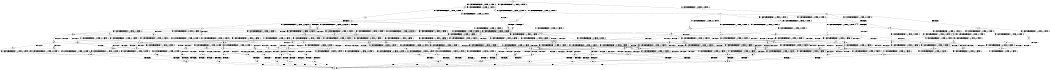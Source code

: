 digraph BCG {
size = "7, 10.5";
center = TRUE;
node [shape = circle];
0 [peripheries = 2];
0 -> 1 [label = "EX !0 !ATOMIC_EXCH_BRANCH (1, +1, TRUE, +0, 2, TRUE) !:0:"];
0 -> 2 [label = "EX !1 !ATOMIC_EXCH_BRANCH (1, +0, TRUE, +0, 1, TRUE) !:0:"];
0 -> 3 [label = "EX !2 !ATOMIC_EXCH_BRANCH (1, +0, FALSE, +0, 3, TRUE) !:0:"];
0 -> 4 [label = "EX !0 !ATOMIC_EXCH_BRANCH (1, +1, TRUE, +0, 2, TRUE) !:0:"];
1 -> 5 [label = "TERMINATE !0"];
2 -> 6 [label = "EX !0 !ATOMIC_EXCH_BRANCH (1, +1, TRUE, +0, 2, TRUE) !:0:"];
2 -> 7 [label = "EX !2 !ATOMIC_EXCH_BRANCH (1, +0, FALSE, +0, 3, TRUE) !:0:"];
2 -> 8 [label = "EX !0 !ATOMIC_EXCH_BRANCH (1, +1, TRUE, +0, 2, TRUE) !:0:"];
2 -> 2 [label = "EX !1 !ATOMIC_EXCH_BRANCH (1, +0, TRUE, +0, 1, TRUE) !:0:"];
3 -> 9 [label = "EX !0 !ATOMIC_EXCH_BRANCH (1, +1, TRUE, +0, 2, TRUE) !:0:"];
3 -> 10 [label = "TERMINATE !2"];
3 -> 11 [label = "EX !1 !ATOMIC_EXCH_BRANCH (1, +0, TRUE, +0, 1, TRUE) !:0:"];
3 -> 12 [label = "EX !0 !ATOMIC_EXCH_BRANCH (1, +1, TRUE, +0, 2, TRUE) !:0:"];
4 -> 5 [label = "TERMINATE !0"];
4 -> 13 [label = "TERMINATE !0"];
4 -> 14 [label = "EX !1 !ATOMIC_EXCH_BRANCH (1, +0, TRUE, +0, 1, FALSE) !:0:"];
4 -> 15 [label = "EX !2 !ATOMIC_EXCH_BRANCH (1, +0, FALSE, +0, 3, FALSE) !:0:"];
5 -> 16 [label = "EX !1 !ATOMIC_EXCH_BRANCH (1, +0, TRUE, +0, 1, FALSE) !:1:"];
6 -> 17 [label = "TERMINATE !0"];
7 -> 18 [label = "EX !0 !ATOMIC_EXCH_BRANCH (1, +1, TRUE, +0, 2, TRUE) !:0:"];
7 -> 19 [label = "TERMINATE !2"];
7 -> 20 [label = "EX !0 !ATOMIC_EXCH_BRANCH (1, +1, TRUE, +0, 2, TRUE) !:0:"];
7 -> 11 [label = "EX !1 !ATOMIC_EXCH_BRANCH (1, +0, TRUE, +0, 1, TRUE) !:0:"];
8 -> 17 [label = "TERMINATE !0"];
8 -> 21 [label = "TERMINATE !0"];
8 -> 22 [label = "EX !2 !ATOMIC_EXCH_BRANCH (1, +0, FALSE, +0, 3, FALSE) !:0:"];
8 -> 14 [label = "EX !1 !ATOMIC_EXCH_BRANCH (1, +0, TRUE, +0, 1, FALSE) !:0:"];
9 -> 23 [label = "TERMINATE !0"];
10 -> 24 [label = "EX !0 !ATOMIC_EXCH_BRANCH (1, +1, TRUE, +0, 2, TRUE) !:0:"];
10 -> 25 [label = "EX !1 !ATOMIC_EXCH_BRANCH (1, +0, TRUE, +0, 1, TRUE) !:0:"];
10 -> 26 [label = "EX !0 !ATOMIC_EXCH_BRANCH (1, +1, TRUE, +0, 2, TRUE) !:0:"];
11 -> 18 [label = "EX !0 !ATOMIC_EXCH_BRANCH (1, +1, TRUE, +0, 2, TRUE) !:0:"];
11 -> 19 [label = "TERMINATE !2"];
11 -> 20 [label = "EX !0 !ATOMIC_EXCH_BRANCH (1, +1, TRUE, +0, 2, TRUE) !:0:"];
11 -> 11 [label = "EX !1 !ATOMIC_EXCH_BRANCH (1, +0, TRUE, +0, 1, TRUE) !:0:"];
12 -> 23 [label = "TERMINATE !0"];
12 -> 27 [label = "TERMINATE !2"];
12 -> 28 [label = "TERMINATE !0"];
12 -> 29 [label = "EX !1 !ATOMIC_EXCH_BRANCH (1, +0, TRUE, +0, 1, FALSE) !:0:"];
13 -> 16 [label = "EX !1 !ATOMIC_EXCH_BRANCH (1, +0, TRUE, +0, 1, FALSE) !:1:"];
13 -> 30 [label = "EX !1 !ATOMIC_EXCH_BRANCH (1, +0, TRUE, +0, 1, FALSE) !:1:"];
13 -> 31 [label = "EX !2 !ATOMIC_EXCH_BRANCH (1, +0, FALSE, +0, 3, FALSE) !:1:"];
14 -> 32 [label = "TERMINATE !0"];
14 -> 33 [label = "TERMINATE !1"];
14 -> 34 [label = "TERMINATE !0"];
14 -> 35 [label = "EX !2 !ATOMIC_EXCH_BRANCH (1, +0, FALSE, +0, 3, TRUE) !:0:"];
15 -> 36 [label = "TERMINATE !0"];
15 -> 37 [label = "TERMINATE !0"];
15 -> 38 [label = "EX !1 !ATOMIC_EXCH_BRANCH (1, +0, TRUE, +0, 1, FALSE) !:0:"];
15 -> 39 [label = "EX !2 !ATOMIC_EXCH_BRANCH (1, +1, TRUE, +0, 3, FALSE) !:0:"];
16 -> 40 [label = "TERMINATE !1"];
17 -> 16 [label = "EX !1 !ATOMIC_EXCH_BRANCH (1, +0, TRUE, +0, 1, FALSE) !:1:"];
18 -> 41 [label = "TERMINATE !0"];
19 -> 42 [label = "EX !0 !ATOMIC_EXCH_BRANCH (1, +1, TRUE, +0, 2, TRUE) !:0:"];
19 -> 43 [label = "EX !0 !ATOMIC_EXCH_BRANCH (1, +1, TRUE, +0, 2, TRUE) !:0:"];
19 -> 25 [label = "EX !1 !ATOMIC_EXCH_BRANCH (1, +0, TRUE, +0, 1, TRUE) !:0:"];
20 -> 41 [label = "TERMINATE !0"];
20 -> 44 [label = "TERMINATE !2"];
20 -> 45 [label = "TERMINATE !0"];
20 -> 29 [label = "EX !1 !ATOMIC_EXCH_BRANCH (1, +0, TRUE, +0, 1, FALSE) !:0:"];
21 -> 16 [label = "EX !1 !ATOMIC_EXCH_BRANCH (1, +0, TRUE, +0, 1, FALSE) !:1:"];
21 -> 46 [label = "EX !2 !ATOMIC_EXCH_BRANCH (1, +0, FALSE, +0, 3, FALSE) !:1:"];
21 -> 30 [label = "EX !1 !ATOMIC_EXCH_BRANCH (1, +0, TRUE, +0, 1, FALSE) !:1:"];
22 -> 47 [label = "TERMINATE !0"];
22 -> 48 [label = "TERMINATE !0"];
22 -> 49 [label = "EX !2 !ATOMIC_EXCH_BRANCH (1, +1, TRUE, +0, 3, FALSE) !:0:"];
22 -> 38 [label = "EX !1 !ATOMIC_EXCH_BRANCH (1, +0, TRUE, +0, 1, FALSE) !:0:"];
23 -> 50 [label = "EX !1 !ATOMIC_EXCH_BRANCH (1, +0, TRUE, +0, 1, FALSE) !:1:"];
24 -> 51 [label = "TERMINATE !0"];
25 -> 42 [label = "EX !0 !ATOMIC_EXCH_BRANCH (1, +1, TRUE, +0, 2, TRUE) !:0:"];
25 -> 43 [label = "EX !0 !ATOMIC_EXCH_BRANCH (1, +1, TRUE, +0, 2, TRUE) !:0:"];
25 -> 25 [label = "EX !1 !ATOMIC_EXCH_BRANCH (1, +0, TRUE, +0, 1, TRUE) !:0:"];
26 -> 51 [label = "TERMINATE !0"];
26 -> 52 [label = "TERMINATE !0"];
26 -> 53 [label = "EX !1 !ATOMIC_EXCH_BRANCH (1, +0, TRUE, +0, 1, FALSE) !:0:"];
27 -> 51 [label = "TERMINATE !0"];
27 -> 52 [label = "TERMINATE !0"];
27 -> 53 [label = "EX !1 !ATOMIC_EXCH_BRANCH (1, +0, TRUE, +0, 1, FALSE) !:0:"];
28 -> 50 [label = "EX !1 !ATOMIC_EXCH_BRANCH (1, +0, TRUE, +0, 1, FALSE) !:1:"];
28 -> 54 [label = "TERMINATE !2"];
28 -> 55 [label = "EX !1 !ATOMIC_EXCH_BRANCH (1, +0, TRUE, +0, 1, FALSE) !:1:"];
29 -> 56 [label = "TERMINATE !0"];
29 -> 57 [label = "TERMINATE !1"];
29 -> 58 [label = "TERMINATE !2"];
29 -> 59 [label = "TERMINATE !0"];
30 -> 40 [label = "TERMINATE !1"];
30 -> 60 [label = "TERMINATE !1"];
30 -> 61 [label = "EX !2 !ATOMIC_EXCH_BRANCH (1, +0, FALSE, +0, 3, TRUE) !:1:"];
31 -> 62 [label = "EX !1 !ATOMIC_EXCH_BRANCH (1, +0, TRUE, +0, 1, FALSE) !:1:"];
31 -> 63 [label = "EX !1 !ATOMIC_EXCH_BRANCH (1, +0, TRUE, +0, 1, FALSE) !:1:"];
31 -> 64 [label = "EX !2 !ATOMIC_EXCH_BRANCH (1, +1, TRUE, +0, 3, FALSE) !:1:"];
32 -> 40 [label = "TERMINATE !1"];
33 -> 65 [label = "TERMINATE !0"];
33 -> 66 [label = "TERMINATE !0"];
33 -> 67 [label = "EX !2 !ATOMIC_EXCH_BRANCH (1, +0, FALSE, +0, 3, TRUE) !:0:"];
34 -> 40 [label = "TERMINATE !1"];
34 -> 60 [label = "TERMINATE !1"];
34 -> 61 [label = "EX !2 !ATOMIC_EXCH_BRANCH (1, +0, FALSE, +0, 3, TRUE) !:1:"];
35 -> 56 [label = "TERMINATE !0"];
35 -> 57 [label = "TERMINATE !1"];
35 -> 58 [label = "TERMINATE !2"];
35 -> 59 [label = "TERMINATE !0"];
36 -> 62 [label = "EX !1 !ATOMIC_EXCH_BRANCH (1, +0, TRUE, +0, 1, FALSE) !:1:"];
37 -> 62 [label = "EX !1 !ATOMIC_EXCH_BRANCH (1, +0, TRUE, +0, 1, FALSE) !:1:"];
37 -> 63 [label = "EX !1 !ATOMIC_EXCH_BRANCH (1, +0, TRUE, +0, 1, FALSE) !:1:"];
37 -> 64 [label = "EX !2 !ATOMIC_EXCH_BRANCH (1, +1, TRUE, +0, 3, FALSE) !:1:"];
38 -> 68 [label = "TERMINATE !0"];
38 -> 69 [label = "TERMINATE !1"];
38 -> 70 [label = "TERMINATE !0"];
38 -> 71 [label = "EX !2 !ATOMIC_EXCH_BRANCH (1, +1, TRUE, +0, 3, TRUE) !:0:"];
39 -> 23 [label = "TERMINATE !0"];
39 -> 27 [label = "TERMINATE !2"];
39 -> 28 [label = "TERMINATE !0"];
39 -> 29 [label = "EX !1 !ATOMIC_EXCH_BRANCH (1, +0, TRUE, +0, 1, FALSE) !:0:"];
40 -> 72 [label = "EX !2 !ATOMIC_EXCH_BRANCH (1, +0, FALSE, +0, 3, TRUE) !:2:"];
41 -> 50 [label = "EX !1 !ATOMIC_EXCH_BRANCH (1, +0, TRUE, +0, 1, FALSE) !:1:"];
42 -> 73 [label = "TERMINATE !0"];
43 -> 73 [label = "TERMINATE !0"];
43 -> 74 [label = "TERMINATE !0"];
43 -> 53 [label = "EX !1 !ATOMIC_EXCH_BRANCH (1, +0, TRUE, +0, 1, FALSE) !:0:"];
44 -> 73 [label = "TERMINATE !0"];
44 -> 74 [label = "TERMINATE !0"];
44 -> 53 [label = "EX !1 !ATOMIC_EXCH_BRANCH (1, +0, TRUE, +0, 1, FALSE) !:0:"];
45 -> 50 [label = "EX !1 !ATOMIC_EXCH_BRANCH (1, +0, TRUE, +0, 1, FALSE) !:1:"];
45 -> 75 [label = "TERMINATE !2"];
45 -> 55 [label = "EX !1 !ATOMIC_EXCH_BRANCH (1, +0, TRUE, +0, 1, FALSE) !:1:"];
46 -> 62 [label = "EX !1 !ATOMIC_EXCH_BRANCH (1, +0, TRUE, +0, 1, FALSE) !:1:"];
46 -> 76 [label = "EX !2 !ATOMIC_EXCH_BRANCH (1, +1, TRUE, +0, 3, FALSE) !:1:"];
46 -> 63 [label = "EX !1 !ATOMIC_EXCH_BRANCH (1, +0, TRUE, +0, 1, FALSE) !:1:"];
47 -> 62 [label = "EX !1 !ATOMIC_EXCH_BRANCH (1, +0, TRUE, +0, 1, FALSE) !:1:"];
48 -> 62 [label = "EX !1 !ATOMIC_EXCH_BRANCH (1, +0, TRUE, +0, 1, FALSE) !:1:"];
48 -> 76 [label = "EX !2 !ATOMIC_EXCH_BRANCH (1, +1, TRUE, +0, 3, FALSE) !:1:"];
48 -> 63 [label = "EX !1 !ATOMIC_EXCH_BRANCH (1, +0, TRUE, +0, 1, FALSE) !:1:"];
49 -> 41 [label = "TERMINATE !0"];
49 -> 44 [label = "TERMINATE !2"];
49 -> 45 [label = "TERMINATE !0"];
49 -> 29 [label = "EX !1 !ATOMIC_EXCH_BRANCH (1, +0, TRUE, +0, 1, FALSE) !:0:"];
50 -> 77 [label = "TERMINATE !2"];
51 -> 78 [label = "EX !1 !ATOMIC_EXCH_BRANCH (1, +0, TRUE, +0, 1, FALSE) !:1:"];
52 -> 78 [label = "EX !1 !ATOMIC_EXCH_BRANCH (1, +0, TRUE, +0, 1, FALSE) !:1:"];
52 -> 79 [label = "EX !1 !ATOMIC_EXCH_BRANCH (1, +0, TRUE, +0, 1, FALSE) !:1:"];
53 -> 80 [label = "TERMINATE !0"];
53 -> 81 [label = "TERMINATE !1"];
53 -> 82 [label = "TERMINATE !0"];
54 -> 78 [label = "EX !1 !ATOMIC_EXCH_BRANCH (1, +0, TRUE, +0, 1, FALSE) !:1:"];
54 -> 79 [label = "EX !1 !ATOMIC_EXCH_BRANCH (1, +0, TRUE, +0, 1, FALSE) !:1:"];
55 -> 77 [label = "TERMINATE !2"];
55 -> 83 [label = "TERMINATE !1"];
55 -> 84 [label = "TERMINATE !2"];
56 -> 77 [label = "TERMINATE !2"];
57 -> 85 [label = "TERMINATE !0"];
57 -> 81 [label = "TERMINATE !2"];
57 -> 86 [label = "TERMINATE !0"];
58 -> 80 [label = "TERMINATE !0"];
58 -> 81 [label = "TERMINATE !1"];
58 -> 82 [label = "TERMINATE !0"];
59 -> 77 [label = "TERMINATE !2"];
59 -> 83 [label = "TERMINATE !1"];
59 -> 84 [label = "TERMINATE !2"];
60 -> 72 [label = "EX !2 !ATOMIC_EXCH_BRANCH (1, +0, FALSE, +0, 3, TRUE) !:2:"];
60 -> 87 [label = "EX !2 !ATOMIC_EXCH_BRANCH (1, +0, FALSE, +0, 3, TRUE) !:2:"];
61 -> 77 [label = "TERMINATE !2"];
61 -> 83 [label = "TERMINATE !1"];
61 -> 84 [label = "TERMINATE !2"];
62 -> 88 [label = "TERMINATE !1"];
63 -> 88 [label = "TERMINATE !1"];
63 -> 89 [label = "TERMINATE !1"];
63 -> 90 [label = "EX !2 !ATOMIC_EXCH_BRANCH (1, +1, TRUE, +0, 3, TRUE) !:1:"];
64 -> 50 [label = "EX !1 !ATOMIC_EXCH_BRANCH (1, +0, TRUE, +0, 1, FALSE) !:1:"];
64 -> 54 [label = "TERMINATE !2"];
64 -> 55 [label = "EX !1 !ATOMIC_EXCH_BRANCH (1, +0, TRUE, +0, 1, FALSE) !:1:"];
65 -> 72 [label = "EX !2 !ATOMIC_EXCH_BRANCH (1, +0, FALSE, +0, 3, TRUE) !:2:"];
66 -> 72 [label = "EX !2 !ATOMIC_EXCH_BRANCH (1, +0, FALSE, +0, 3, TRUE) !:2:"];
66 -> 87 [label = "EX !2 !ATOMIC_EXCH_BRANCH (1, +0, FALSE, +0, 3, TRUE) !:2:"];
67 -> 85 [label = "TERMINATE !0"];
67 -> 81 [label = "TERMINATE !2"];
67 -> 86 [label = "TERMINATE !0"];
68 -> 88 [label = "TERMINATE !1"];
69 -> 91 [label = "TERMINATE !0"];
69 -> 92 [label = "TERMINATE !0"];
69 -> 93 [label = "EX !2 !ATOMIC_EXCH_BRANCH (1, +1, TRUE, +0, 3, TRUE) !:0:"];
70 -> 88 [label = "TERMINATE !1"];
70 -> 89 [label = "TERMINATE !1"];
70 -> 90 [label = "EX !2 !ATOMIC_EXCH_BRANCH (1, +1, TRUE, +0, 3, TRUE) !:1:"];
71 -> 94 [label = "TERMINATE !0"];
71 -> 95 [label = "TERMINATE !1"];
71 -> 96 [label = "TERMINATE !2"];
71 -> 97 [label = "TERMINATE !0"];
72 -> 98 [label = "TERMINATE !2"];
73 -> 78 [label = "EX !1 !ATOMIC_EXCH_BRANCH (1, +0, TRUE, +0, 1, FALSE) !:1:"];
74 -> 78 [label = "EX !1 !ATOMIC_EXCH_BRANCH (1, +0, TRUE, +0, 1, FALSE) !:1:"];
74 -> 79 [label = "EX !1 !ATOMIC_EXCH_BRANCH (1, +0, TRUE, +0, 1, FALSE) !:1:"];
75 -> 78 [label = "EX !1 !ATOMIC_EXCH_BRANCH (1, +0, TRUE, +0, 1, FALSE) !:1:"];
75 -> 79 [label = "EX !1 !ATOMIC_EXCH_BRANCH (1, +0, TRUE, +0, 1, FALSE) !:1:"];
76 -> 50 [label = "EX !1 !ATOMIC_EXCH_BRANCH (1, +0, TRUE, +0, 1, FALSE) !:1:"];
76 -> 75 [label = "TERMINATE !2"];
76 -> 55 [label = "EX !1 !ATOMIC_EXCH_BRANCH (1, +0, TRUE, +0, 1, FALSE) !:1:"];
77 -> 99 [label = "TERMINATE !1"];
78 -> 99 [label = "TERMINATE !1"];
79 -> 99 [label = "TERMINATE !1"];
79 -> 100 [label = "TERMINATE !1"];
80 -> 99 [label = "TERMINATE !1"];
81 -> 101 [label = "TERMINATE !0"];
81 -> 102 [label = "TERMINATE !0"];
82 -> 99 [label = "TERMINATE !1"];
82 -> 100 [label = "TERMINATE !1"];
83 -> 98 [label = "TERMINATE !2"];
83 -> 103 [label = "TERMINATE !2"];
84 -> 99 [label = "TERMINATE !1"];
84 -> 100 [label = "TERMINATE !1"];
85 -> 98 [label = "TERMINATE !2"];
86 -> 98 [label = "TERMINATE !2"];
86 -> 103 [label = "TERMINATE !2"];
87 -> 98 [label = "TERMINATE !2"];
87 -> 103 [label = "TERMINATE !2"];
88 -> 104 [label = "EX !2 !ATOMIC_EXCH_BRANCH (1, +1, TRUE, +0, 3, TRUE) !:2:"];
89 -> 104 [label = "EX !2 !ATOMIC_EXCH_BRANCH (1, +1, TRUE, +0, 3, TRUE) !:2:"];
89 -> 105 [label = "EX !2 !ATOMIC_EXCH_BRANCH (1, +1, TRUE, +0, 3, TRUE) !:2:"];
90 -> 106 [label = "TERMINATE !2"];
90 -> 107 [label = "TERMINATE !1"];
90 -> 108 [label = "TERMINATE !2"];
91 -> 104 [label = "EX !2 !ATOMIC_EXCH_BRANCH (1, +1, TRUE, +0, 3, TRUE) !:2:"];
92 -> 104 [label = "EX !2 !ATOMIC_EXCH_BRANCH (1, +1, TRUE, +0, 3, TRUE) !:2:"];
92 -> 105 [label = "EX !2 !ATOMIC_EXCH_BRANCH (1, +1, TRUE, +0, 3, TRUE) !:2:"];
93 -> 109 [label = "TERMINATE !0"];
93 -> 110 [label = "TERMINATE !2"];
93 -> 111 [label = "TERMINATE !0"];
94 -> 106 [label = "TERMINATE !2"];
95 -> 109 [label = "TERMINATE !0"];
95 -> 110 [label = "TERMINATE !2"];
95 -> 111 [label = "TERMINATE !0"];
96 -> 112 [label = "TERMINATE !0"];
96 -> 110 [label = "TERMINATE !1"];
96 -> 113 [label = "TERMINATE !0"];
97 -> 106 [label = "TERMINATE !2"];
97 -> 107 [label = "TERMINATE !1"];
97 -> 108 [label = "TERMINATE !2"];
98 -> 114 [label = "exit"];
99 -> 114 [label = "exit"];
100 -> 114 [label = "exit"];
101 -> 114 [label = "exit"];
102 -> 114 [label = "exit"];
103 -> 114 [label = "exit"];
104 -> 115 [label = "TERMINATE !2"];
105 -> 115 [label = "TERMINATE !2"];
105 -> 116 [label = "TERMINATE !2"];
106 -> 117 [label = "TERMINATE !1"];
107 -> 115 [label = "TERMINATE !2"];
107 -> 116 [label = "TERMINATE !2"];
108 -> 117 [label = "TERMINATE !1"];
108 -> 118 [label = "TERMINATE !1"];
109 -> 115 [label = "TERMINATE !2"];
110 -> 119 [label = "TERMINATE !0"];
110 -> 120 [label = "TERMINATE !0"];
111 -> 115 [label = "TERMINATE !2"];
111 -> 116 [label = "TERMINATE !2"];
112 -> 117 [label = "TERMINATE !1"];
113 -> 117 [label = "TERMINATE !1"];
113 -> 118 [label = "TERMINATE !1"];
115 -> 114 [label = "exit"];
116 -> 114 [label = "exit"];
117 -> 114 [label = "exit"];
118 -> 114 [label = "exit"];
119 -> 114 [label = "exit"];
120 -> 114 [label = "exit"];
}
